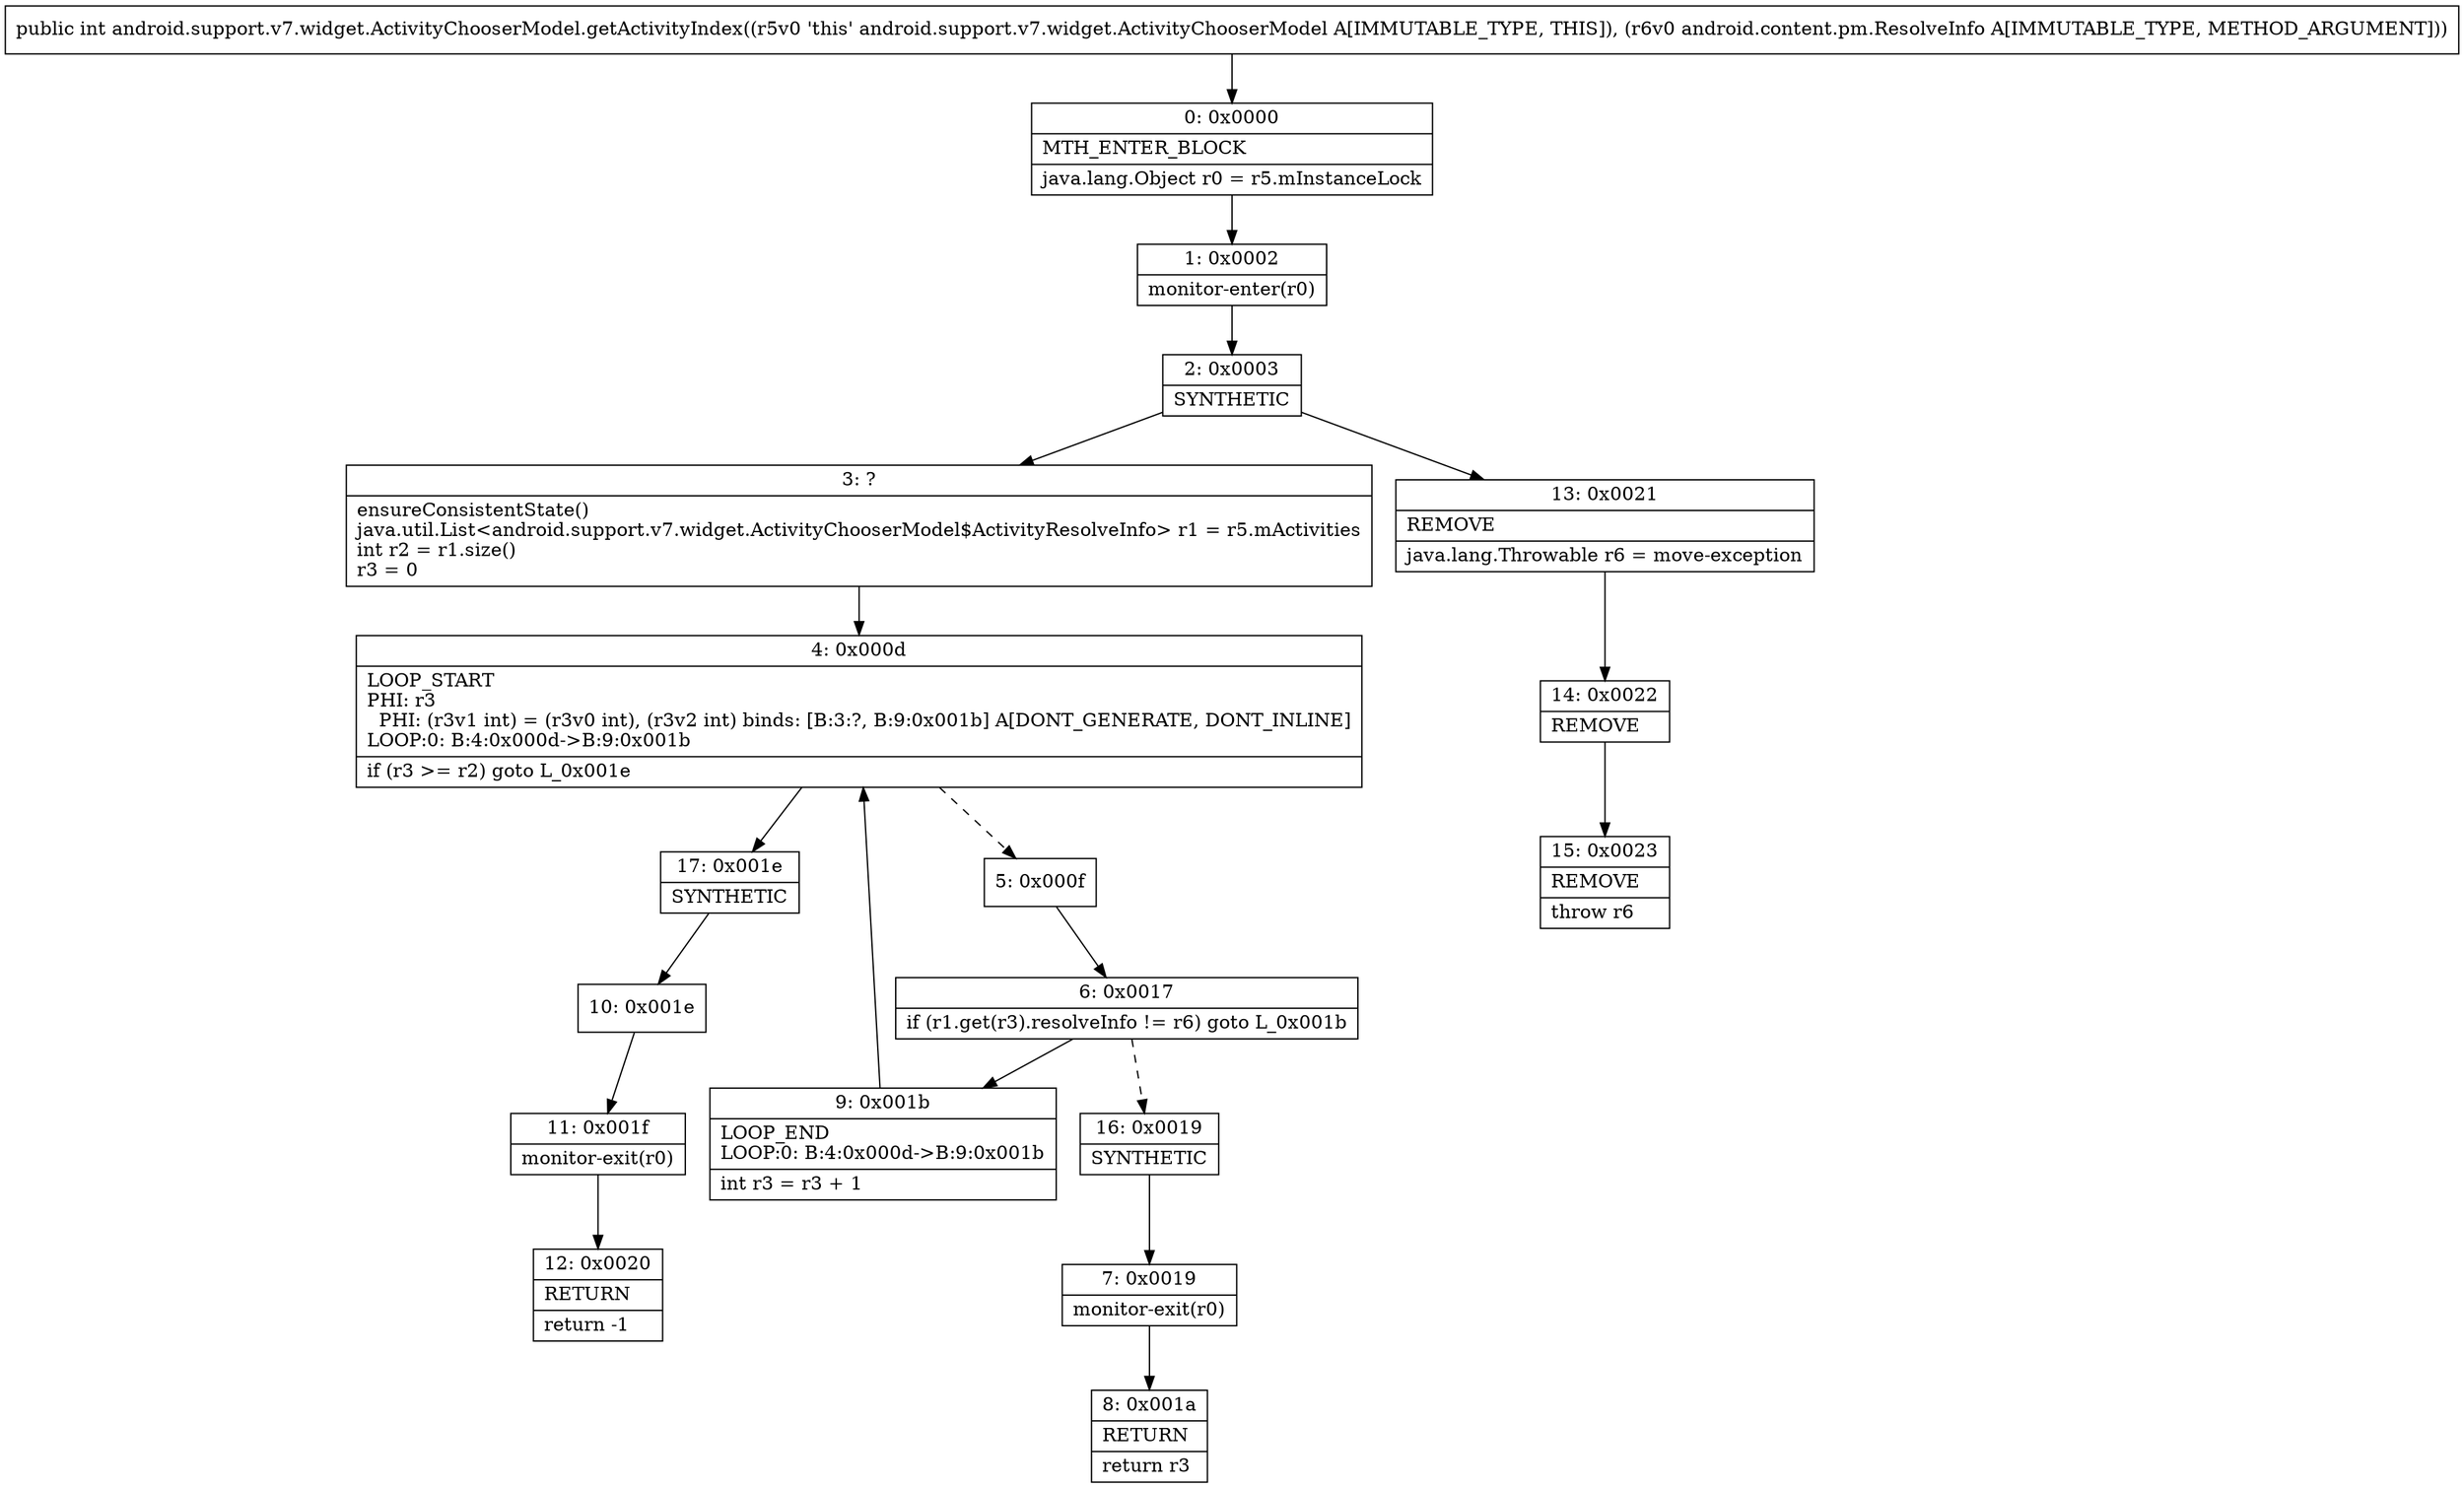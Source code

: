 digraph "CFG forandroid.support.v7.widget.ActivityChooserModel.getActivityIndex(Landroid\/content\/pm\/ResolveInfo;)I" {
Node_0 [shape=record,label="{0\:\ 0x0000|MTH_ENTER_BLOCK\l|java.lang.Object r0 = r5.mInstanceLock\l}"];
Node_1 [shape=record,label="{1\:\ 0x0002|monitor\-enter(r0)\l}"];
Node_2 [shape=record,label="{2\:\ 0x0003|SYNTHETIC\l}"];
Node_3 [shape=record,label="{3\:\ ?|ensureConsistentState()\ljava.util.List\<android.support.v7.widget.ActivityChooserModel$ActivityResolveInfo\> r1 = r5.mActivities\lint r2 = r1.size()\lr3 = 0\l}"];
Node_4 [shape=record,label="{4\:\ 0x000d|LOOP_START\lPHI: r3 \l  PHI: (r3v1 int) = (r3v0 int), (r3v2 int) binds: [B:3:?, B:9:0x001b] A[DONT_GENERATE, DONT_INLINE]\lLOOP:0: B:4:0x000d\-\>B:9:0x001b\l|if (r3 \>= r2) goto L_0x001e\l}"];
Node_5 [shape=record,label="{5\:\ 0x000f}"];
Node_6 [shape=record,label="{6\:\ 0x0017|if (r1.get(r3).resolveInfo != r6) goto L_0x001b\l}"];
Node_7 [shape=record,label="{7\:\ 0x0019|monitor\-exit(r0)\l}"];
Node_8 [shape=record,label="{8\:\ 0x001a|RETURN\l|return r3\l}"];
Node_9 [shape=record,label="{9\:\ 0x001b|LOOP_END\lLOOP:0: B:4:0x000d\-\>B:9:0x001b\l|int r3 = r3 + 1\l}"];
Node_10 [shape=record,label="{10\:\ 0x001e}"];
Node_11 [shape=record,label="{11\:\ 0x001f|monitor\-exit(r0)\l}"];
Node_12 [shape=record,label="{12\:\ 0x0020|RETURN\l|return \-1\l}"];
Node_13 [shape=record,label="{13\:\ 0x0021|REMOVE\l|java.lang.Throwable r6 = move\-exception\l}"];
Node_14 [shape=record,label="{14\:\ 0x0022|REMOVE\l}"];
Node_15 [shape=record,label="{15\:\ 0x0023|REMOVE\l|throw r6\l}"];
Node_16 [shape=record,label="{16\:\ 0x0019|SYNTHETIC\l}"];
Node_17 [shape=record,label="{17\:\ 0x001e|SYNTHETIC\l}"];
MethodNode[shape=record,label="{public int android.support.v7.widget.ActivityChooserModel.getActivityIndex((r5v0 'this' android.support.v7.widget.ActivityChooserModel A[IMMUTABLE_TYPE, THIS]), (r6v0 android.content.pm.ResolveInfo A[IMMUTABLE_TYPE, METHOD_ARGUMENT])) }"];
MethodNode -> Node_0;
Node_0 -> Node_1;
Node_1 -> Node_2;
Node_2 -> Node_3;
Node_2 -> Node_13;
Node_3 -> Node_4;
Node_4 -> Node_5[style=dashed];
Node_4 -> Node_17;
Node_5 -> Node_6;
Node_6 -> Node_9;
Node_6 -> Node_16[style=dashed];
Node_7 -> Node_8;
Node_9 -> Node_4;
Node_10 -> Node_11;
Node_11 -> Node_12;
Node_13 -> Node_14;
Node_14 -> Node_15;
Node_16 -> Node_7;
Node_17 -> Node_10;
}

